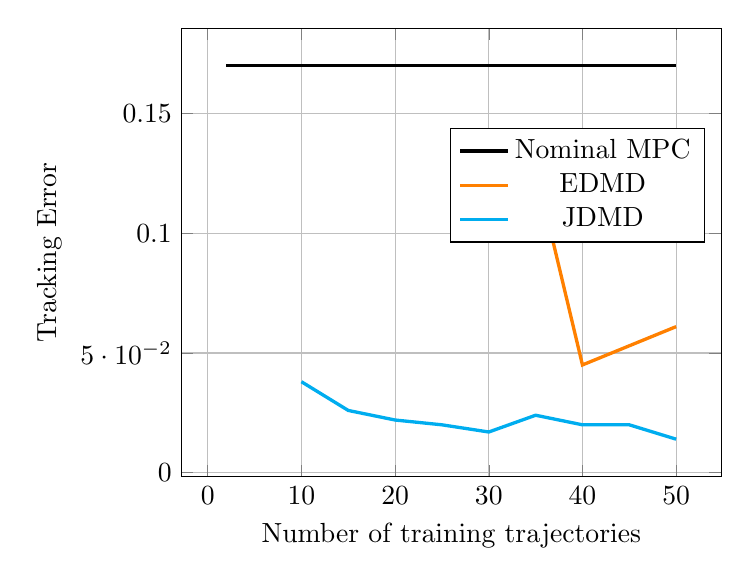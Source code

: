 % Recommended preamble:
\begin{tikzpicture}
\begin{axis}[xmajorgrids, ymajorgrids, xlabel={Number of training trajectories}, ylabel={Tracking Error}, legend style={{at={(0.97,0.65)},anchor=east}}]
    \addplot+[no marks, very thick, color={black}]
        coordinates {
            (2,0.17)
            (5,0.17)
            (10,0.17)
            (15,0.17)
            (20,0.17)
            (25,0.17)
            (30,0.17)
            (35,0.17)
            (40,0.17)
            (45,0.17)
            (50,0.17)
        }
        ;
    \addplot+[no marks, very thick, color={orange}]
        coordinates {







            (35,0.127)
            (40,0.045)
            (45,0.053)
            (50,0.061)
        }
        ;
    \addplot+[no marks, very thick, color={cyan}]
        coordinates {


            (10,0.038)
            (15,0.026)
            (20,0.022)
            (25,0.02)
            (30,0.017)
            (35,0.024)
            (40,0.02)
            (45,0.02)
            (50,0.014)
        }
        ;
    \legend{{Nominal MPC},{EDMD},{JDMD}}
\end{axis}
\end{tikzpicture}
